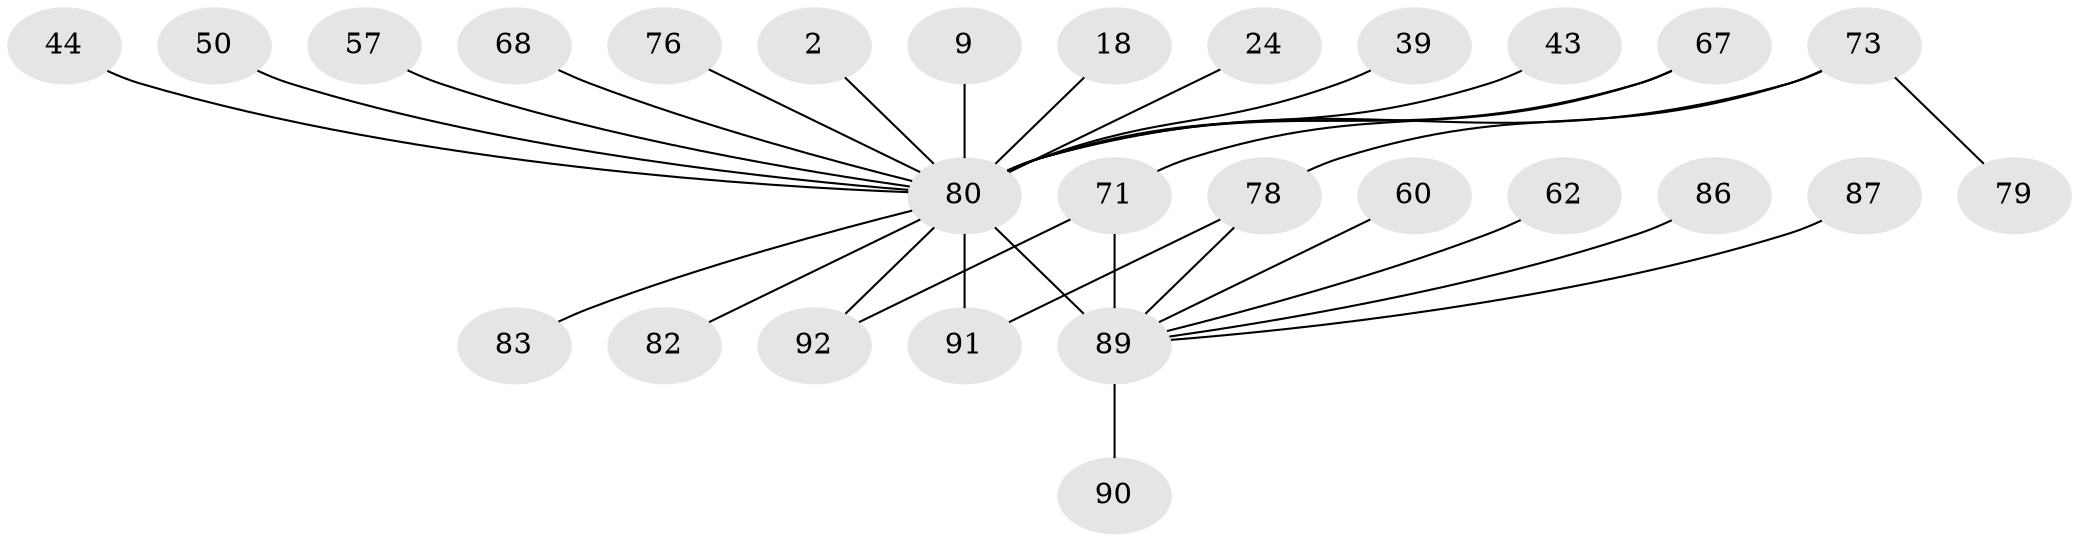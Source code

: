 // original degree distribution, {4: 0.1956521739130435, 8: 0.010869565217391304, 3: 0.1956521739130435, 7: 0.03260869565217391, 1: 0.2717391304347826, 6: 0.021739130434782608, 5: 0.05434782608695652, 2: 0.20652173913043478, 9: 0.010869565217391304}
// Generated by graph-tools (version 1.1) at 2025/44/03/04/25 21:44:29]
// undirected, 27 vertices, 30 edges
graph export_dot {
graph [start="1"]
  node [color=gray90,style=filled];
  2;
  9;
  18;
  24;
  39;
  43;
  44;
  50;
  57;
  60;
  62;
  67 [super="+49+58"];
  68;
  71 [super="+14"];
  73 [super="+15+59"];
  76 [super="+51"];
  78 [super="+53"];
  79;
  80 [super="+32+33+63+77+17+61+72"];
  82;
  83 [super="+46+56"];
  86;
  87;
  89 [super="+41+48+85+42+8+47+54"];
  90 [super="+30"];
  91 [super="+88+84+31"];
  92 [super="+10+26"];
  2 -- 80 [weight=4];
  9 -- 80;
  18 -- 80;
  24 -- 80;
  39 -- 80;
  43 -- 80;
  44 -- 80;
  50 -- 80 [weight=3];
  57 -- 80;
  60 -- 89;
  62 -- 89;
  67 -- 71 [weight=2];
  67 -- 80 [weight=2];
  68 -- 80;
  71 -- 89 [weight=2];
  71 -- 92;
  73 -- 78;
  73 -- 79 [weight=2];
  73 -- 80 [weight=5];
  76 -- 80 [weight=2];
  78 -- 89;
  78 -- 91 [weight=2];
  80 -- 92 [weight=3];
  80 -- 89 [weight=15];
  80 -- 82 [weight=2];
  80 -- 83 [weight=2];
  80 -- 91 [weight=5];
  86 -- 89;
  87 -- 89;
  89 -- 90;
}
